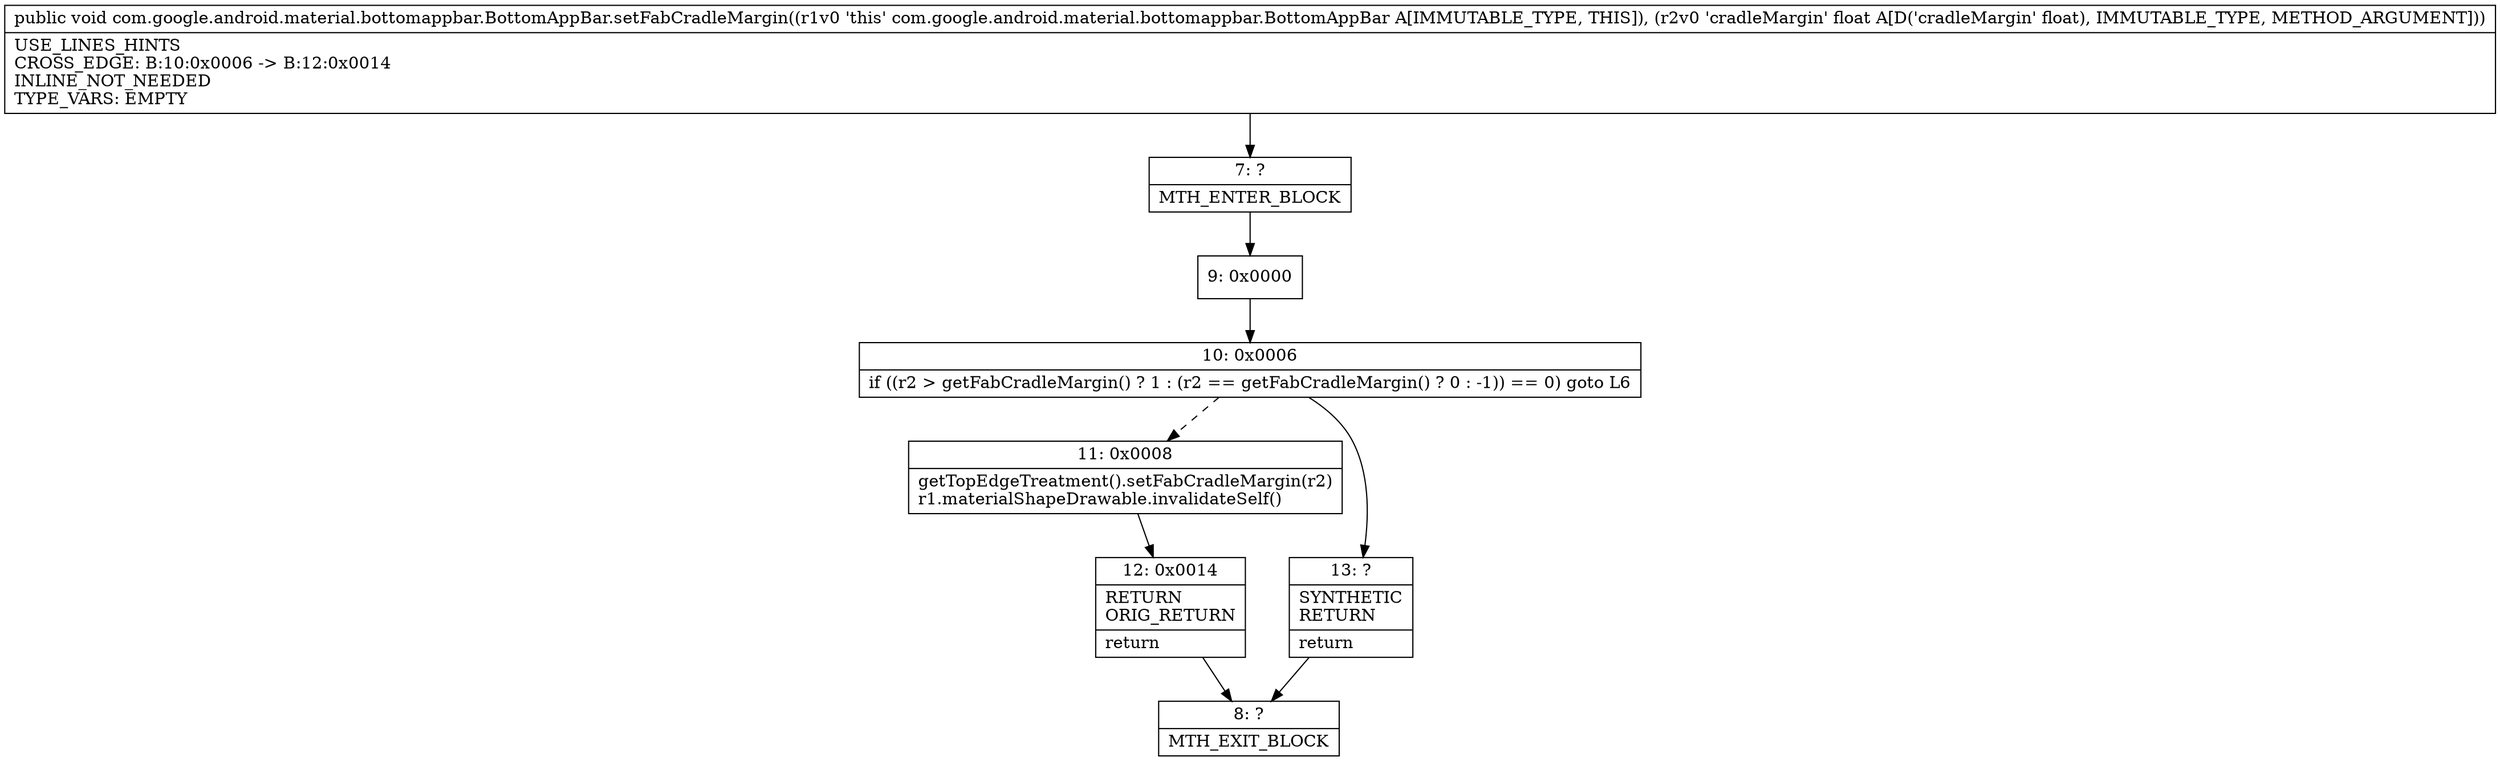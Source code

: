 digraph "CFG forcom.google.android.material.bottomappbar.BottomAppBar.setFabCradleMargin(F)V" {
Node_7 [shape=record,label="{7\:\ ?|MTH_ENTER_BLOCK\l}"];
Node_9 [shape=record,label="{9\:\ 0x0000}"];
Node_10 [shape=record,label="{10\:\ 0x0006|if ((r2 \> getFabCradleMargin() ? 1 : (r2 == getFabCradleMargin() ? 0 : \-1)) == 0) goto L6\l}"];
Node_11 [shape=record,label="{11\:\ 0x0008|getTopEdgeTreatment().setFabCradleMargin(r2)\lr1.materialShapeDrawable.invalidateSelf()\l}"];
Node_12 [shape=record,label="{12\:\ 0x0014|RETURN\lORIG_RETURN\l|return\l}"];
Node_8 [shape=record,label="{8\:\ ?|MTH_EXIT_BLOCK\l}"];
Node_13 [shape=record,label="{13\:\ ?|SYNTHETIC\lRETURN\l|return\l}"];
MethodNode[shape=record,label="{public void com.google.android.material.bottomappbar.BottomAppBar.setFabCradleMargin((r1v0 'this' com.google.android.material.bottomappbar.BottomAppBar A[IMMUTABLE_TYPE, THIS]), (r2v0 'cradleMargin' float A[D('cradleMargin' float), IMMUTABLE_TYPE, METHOD_ARGUMENT]))  | USE_LINES_HINTS\lCROSS_EDGE: B:10:0x0006 \-\> B:12:0x0014\lINLINE_NOT_NEEDED\lTYPE_VARS: EMPTY\l}"];
MethodNode -> Node_7;Node_7 -> Node_9;
Node_9 -> Node_10;
Node_10 -> Node_11[style=dashed];
Node_10 -> Node_13;
Node_11 -> Node_12;
Node_12 -> Node_8;
Node_13 -> Node_8;
}

